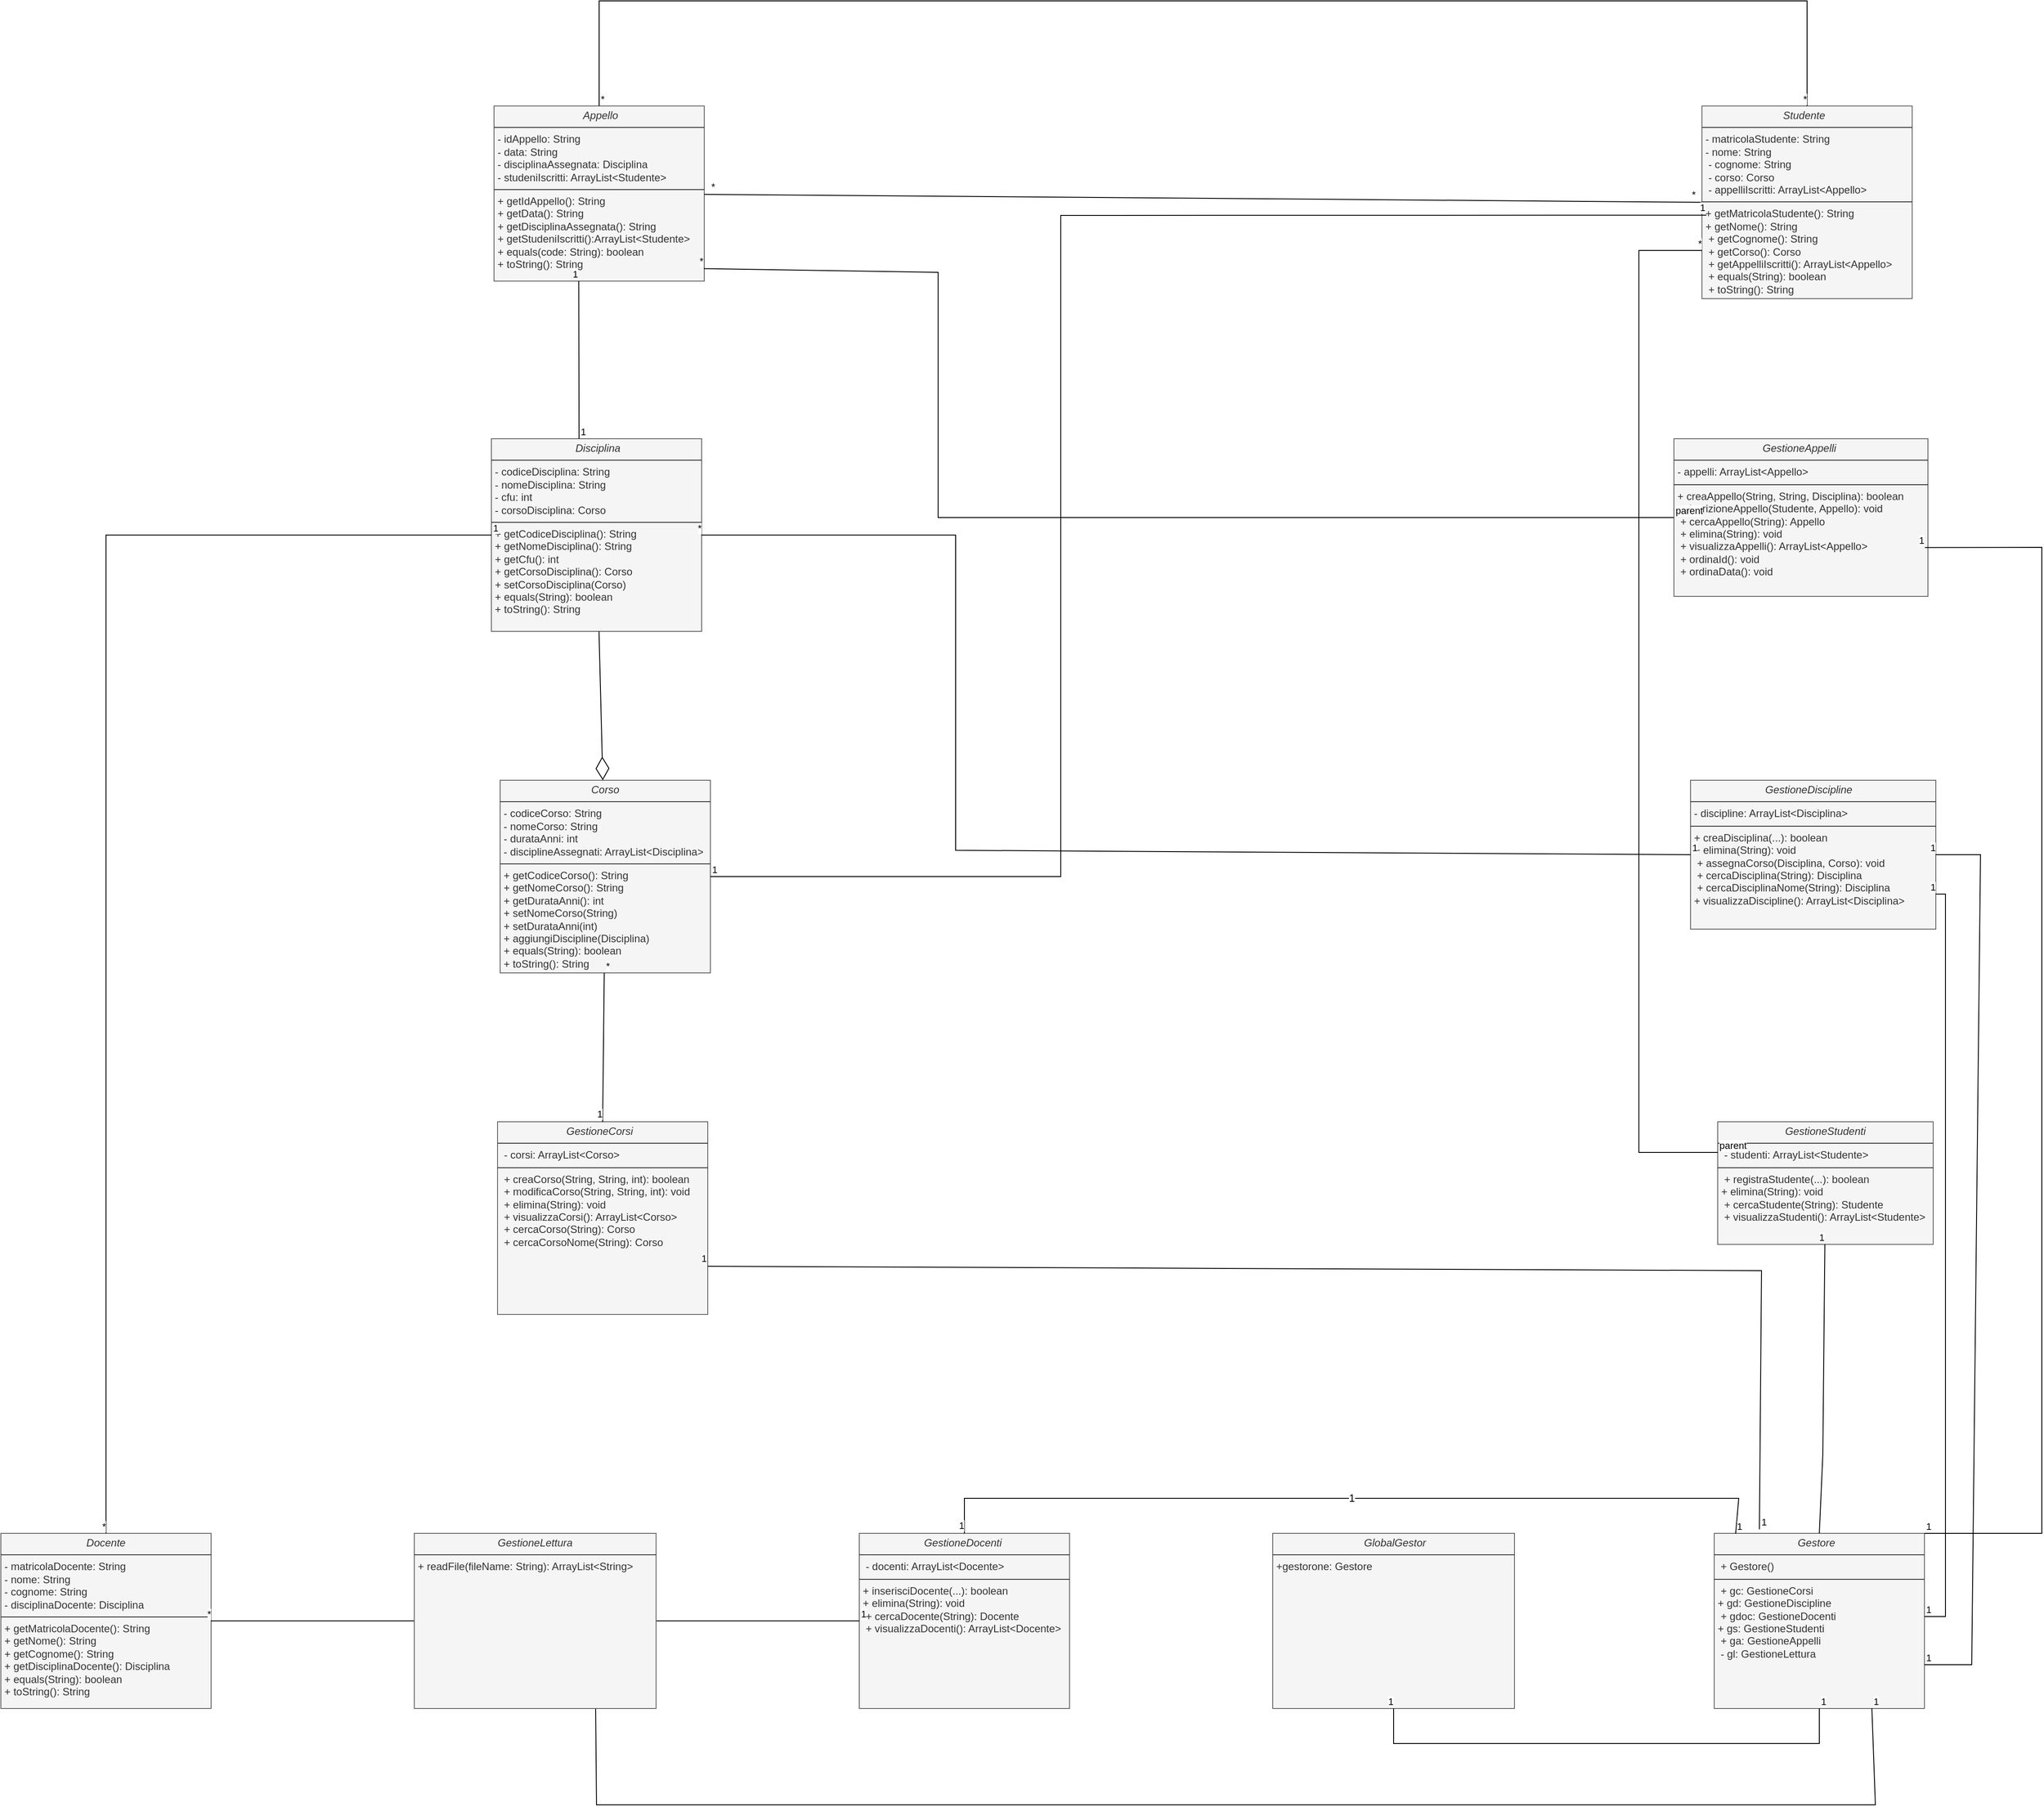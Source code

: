 <mxfile version="27.0.6">
  <diagram name="Pagina-1" id="hNrpmI5FZGsb8mZzmXqr">
    <mxGraphModel dx="2084" dy="1228" grid="1" gridSize="10" guides="1" tooltips="1" connect="1" arrows="1" fold="1" page="1" pageScale="1" pageWidth="2339" pageHeight="3300" background="none" math="0" shadow="0">
      <root>
        <mxCell id="0" />
        <mxCell id="1" parent="0" />
        <mxCell id="uAqttE5ETOKhs44yApdg-1" value="&lt;p style=&quot;margin:0px;margin-top:4px;text-align:center;&quot;&gt;&lt;i&gt;&amp;nbsp;Appello&lt;/i&gt;&lt;/p&gt;&lt;hr size=&quot;1&quot; style=&quot;border-style:solid;&quot;&gt;&lt;p style=&quot;margin:0px;margin-left:4px;&quot;&gt;&lt;span style=&quot;background-color: transparent; color: light-dark(rgb(51, 51, 51), rgb(193, 193, 193));&quot;&gt;- idAppello: String&lt;/span&gt;&lt;/p&gt;&lt;p style=&quot;margin: 0px 0px 0px 4px;&quot;&gt;- data: String&lt;/p&gt;&lt;p style=&quot;margin: 0px 0px 0px 4px;&quot;&gt;- disciplinaAssegnata: Disciplina&lt;/p&gt;&lt;p style=&quot;margin: 0px 0px 0px 4px;&quot;&gt;- studeniIscritti: ArrayList&amp;lt;Studente&amp;gt;&lt;/p&gt;&lt;hr size=&quot;1&quot; style=&quot;border-style:solid;&quot;&gt;&lt;p style=&quot;margin: 0px 0px 0px 4px;&quot;&gt;+ getIdAppello(): String&lt;/p&gt;&lt;p style=&quot;margin: 0px 0px 0px 4px;&quot;&gt;+ getData(): String&lt;/p&gt;&lt;p style=&quot;margin: 0px 0px 0px 4px;&quot;&gt;+ getDisciplinaAssegnata(): String&lt;/p&gt;&lt;p style=&quot;margin: 0px 0px 0px 4px;&quot;&gt;+ getStudeniIscritti():ArrayList&amp;lt;Studente&amp;gt;&lt;/p&gt;&lt;p style=&quot;margin: 0px 0px 0px 4px;&quot;&gt;+ equals(code: String): boolean&lt;/p&gt;&lt;p style=&quot;margin: 0px 0px 0px 4px;&quot;&gt;+ toString(): String&lt;/p&gt;" style="verticalAlign=top;align=left;overflow=fill;html=1;whiteSpace=wrap;fillColor=#f5f5f5;fontColor=#333333;strokeColor=#666666;" parent="1" vertex="1">
          <mxGeometry x="1063" y="590" width="240" height="200" as="geometry" />
        </mxCell>
        <mxCell id="uAqttE5ETOKhs44yApdg-2" value="&lt;p style=&quot;margin:0px;margin-top:4px;text-align:center;&quot;&gt;&lt;i&gt;&amp;nbsp;Disciplina&lt;/i&gt;&lt;/p&gt;&lt;hr size=&quot;1&quot; style=&quot;border-style:solid;&quot;&gt;&lt;p style=&quot;margin:0px;margin-left:4px;&quot;&gt;- codiceDisciplina: String&lt;/p&gt;&lt;p style=&quot;margin:0px;margin-left:4px;&quot;&gt;- nomeDisciplina: String&lt;/p&gt;&lt;p style=&quot;margin:0px;margin-left:4px;&quot;&gt;- cfu: int&lt;/p&gt;&lt;p style=&quot;margin:0px;margin-left:4px;&quot;&gt;- corsoDisciplina: Corso&lt;/p&gt;&lt;hr size=&quot;1&quot; style=&quot;border-style:solid;&quot;&gt;&lt;p style=&quot;margin: 0px 0px 0px 4px;&quot;&gt;+ getCodiceDisciplina(): String&lt;/p&gt;&lt;p style=&quot;margin: 0px 0px 0px 4px;&quot;&gt;+ getNomeDisciplina(): String&lt;/p&gt;&lt;p style=&quot;margin: 0px 0px 0px 4px;&quot;&gt;+ getCfu(): int&lt;/p&gt;&lt;p style=&quot;margin: 0px 0px 0px 4px;&quot;&gt;+ getCorsoDisciplina(): Corso&lt;/p&gt;&lt;p style=&quot;margin: 0px 0px 0px 4px;&quot;&gt;+ setCorsoDisciplina(Corso)&lt;/p&gt;&lt;p style=&quot;margin: 0px 0px 0px 4px;&quot;&gt;+ equals(String): boolean&lt;/p&gt;&lt;p style=&quot;margin: 0px 0px 0px 4px;&quot;&gt;+ toString(): String&lt;/p&gt;" style="verticalAlign=top;align=left;overflow=fill;html=1;whiteSpace=wrap;fillColor=#f5f5f5;fontColor=#333333;strokeColor=#666666;" parent="1" vertex="1">
          <mxGeometry x="1060" y="970" width="240" height="220" as="geometry" />
        </mxCell>
        <mxCell id="uAqttE5ETOKhs44yApdg-3" value="&lt;p style=&quot;margin:0px;margin-top:4px;text-align:center;&quot;&gt;&lt;i&gt;Corso&lt;/i&gt;&lt;/p&gt;&lt;hr size=&quot;1&quot; style=&quot;border-style:solid;&quot;&gt;&lt;p style=&quot;margin:0px;margin-left:4px;&quot;&gt;- codiceCorso: String&lt;/p&gt;&lt;p style=&quot;margin:0px;margin-left:4px;&quot;&gt;- nomeCorso: String&lt;/p&gt;&lt;p style=&quot;margin:0px;margin-left:4px;&quot;&gt;- durataAnni: int&lt;/p&gt;&lt;p style=&quot;margin:0px;margin-left:4px;&quot;&gt;- disciplineAssegnati: ArrayList&amp;lt;Disciplina&amp;gt;&lt;/p&gt;&lt;hr size=&quot;1&quot; style=&quot;border-style:solid;&quot;&gt;&lt;p style=&quot;margin: 0px 0px 0px 4px;&quot;&gt;+ getCodiceCorso(): String&lt;/p&gt;&lt;p style=&quot;margin: 0px 0px 0px 4px;&quot;&gt;+ getNomeCorso(): String&lt;/p&gt;&lt;p style=&quot;margin: 0px 0px 0px 4px;&quot;&gt;+ getDurataAnni(): int&lt;/p&gt;&lt;p style=&quot;margin: 0px 0px 0px 4px;&quot;&gt;+ setNomeCorso(String)&lt;/p&gt;&lt;p style=&quot;margin: 0px 0px 0px 4px;&quot;&gt;+ setDurataAnni(int)&lt;/p&gt;&lt;p style=&quot;margin: 0px 0px 0px 4px;&quot;&gt;+ aggiungiDiscipline(Disciplina)&lt;/p&gt;&lt;p style=&quot;margin: 0px 0px 0px 4px;&quot;&gt;+ equals(String): boolean&lt;/p&gt;&lt;p style=&quot;margin: 0px 0px 0px 4px;&quot;&gt;+ toString(): String&lt;/p&gt;" style="verticalAlign=top;align=left;overflow=fill;html=1;whiteSpace=wrap;fillColor=#f5f5f5;fontColor=#333333;strokeColor=#666666;" parent="1" vertex="1">
          <mxGeometry x="1070" y="1360" width="240" height="220" as="geometry" />
        </mxCell>
        <mxCell id="uAqttE5ETOKhs44yApdg-5" value="&lt;p style=&quot;margin:0px;margin-top:4px;text-align:center;&quot;&gt;&lt;i&gt;&amp;nbsp;&lt;/i&gt;&lt;span style=&quot;background-color: transparent; text-align: left;&quot;&gt;&lt;i&gt;Docente&amp;nbsp;&lt;/i&gt;&lt;/span&gt;&lt;/p&gt;&lt;hr size=&quot;1&quot; style=&quot;border-style:solid;&quot;&gt;&lt;p style=&quot;margin:0px;margin-left:4px;&quot;&gt;- matricolaDocente: String&lt;/p&gt;&lt;p style=&quot;margin:0px;margin-left:4px;&quot;&gt;- nome: String&lt;/p&gt;&lt;p style=&quot;margin:0px;margin-left:4px;&quot;&gt;- cognome: String&lt;/p&gt;&lt;p style=&quot;margin:0px;margin-left:4px;&quot;&gt;- disciplinaDocente: Disciplina&lt;/p&gt;&lt;hr size=&quot;1&quot; style=&quot;border-style:solid;&quot;&gt;&lt;p style=&quot;margin: 0px 0px 0px 4px;&quot;&gt;+ getMatricolaDocente(): String&lt;/p&gt;&lt;p style=&quot;margin: 0px 0px 0px 4px;&quot;&gt;+ getNome(): String&lt;/p&gt;&lt;p style=&quot;margin: 0px 0px 0px 4px;&quot;&gt;+ getCognome(): String&lt;/p&gt;&lt;p style=&quot;margin: 0px 0px 0px 4px;&quot;&gt;+ getDisciplinaDocente(): Disciplina&lt;/p&gt;&lt;p style=&quot;margin: 0px 0px 0px 4px;&quot;&gt;+ equals(String): boolean&lt;/p&gt;&lt;p style=&quot;margin: 0px 0px 0px 4px;&quot;&gt;+ toString(): String&lt;/p&gt;" style="verticalAlign=top;align=left;overflow=fill;html=1;whiteSpace=wrap;fillColor=#f5f5f5;fontColor=#333333;strokeColor=#666666;" parent="1" vertex="1">
          <mxGeometry x="500" y="2220" width="240" height="200" as="geometry" />
        </mxCell>
        <mxCell id="uAqttE5ETOKhs44yApdg-6" value="&lt;p style=&quot;margin:0px;margin-top:4px;text-align:center;&quot;&gt;&lt;i&gt;&amp;nbsp;Studente&amp;nbsp; &amp;nbsp;&lt;/i&gt;&lt;/p&gt;&lt;hr size=&quot;1&quot; style=&quot;border-style:solid;&quot;&gt;&lt;p style=&quot;margin:0px;margin-left:4px;&quot;&gt;- matricolaStudente: String&lt;/p&gt;&lt;p style=&quot;margin:0px;margin-left:4px;&quot;&gt;- nome: String&lt;/p&gt;&lt;p style=&quot;margin:0px;margin-left:4px;&quot;&gt;&amp;nbsp;- cognome: String&lt;/p&gt;&lt;p style=&quot;margin:0px;margin-left:4px;&quot;&gt;&amp;nbsp;- corso: Corso&lt;/p&gt;&lt;p style=&quot;margin:0px;margin-left:4px;&quot;&gt;&amp;nbsp;- appelliIscritti: ArrayList&amp;lt;Appello&amp;gt;&lt;/p&gt;&lt;hr size=&quot;1&quot; style=&quot;border-style:solid;&quot;&gt;&lt;p style=&quot;margin: 0px 0px 0px 4px;&quot;&gt;+ getMatricolaStudente(): String&lt;/p&gt;&lt;p style=&quot;margin: 0px 0px 0px 4px;&quot;&gt;+ getNome(): String&lt;/p&gt;&lt;p style=&quot;margin: 0px 0px 0px 4px;&quot;&gt;&amp;nbsp;+ getCognome(): String&lt;/p&gt;&lt;p style=&quot;margin: 0px 0px 0px 4px;&quot;&gt;&amp;nbsp;+ getCorso(): Corso&lt;/p&gt;&lt;p style=&quot;margin: 0px 0px 0px 4px;&quot;&gt;&amp;nbsp;+ getAppelliIscritti(): ArrayList&amp;lt;Appello&amp;gt;&lt;/p&gt;&lt;p style=&quot;margin: 0px 0px 0px 4px;&quot;&gt;&amp;nbsp;+ equals(String): boolean&lt;/p&gt;&lt;p style=&quot;margin: 0px 0px 0px 4px;&quot;&gt;&amp;nbsp;+ toString(): String&lt;/p&gt;" style="verticalAlign=top;align=left;overflow=fill;html=1;whiteSpace=wrap;fillColor=#f5f5f5;fontColor=#333333;strokeColor=#666666;" parent="1" vertex="1">
          <mxGeometry x="2442" y="590" width="240" height="220" as="geometry" />
        </mxCell>
        <mxCell id="uAqttE5ETOKhs44yApdg-7" value="&lt;p style=&quot;margin:0px;margin-top:4px;text-align:center;&quot;&gt;&lt;i&gt;GestioneAppelli&amp;nbsp;&lt;/i&gt;&lt;/p&gt;&lt;hr size=&quot;1&quot; style=&quot;border-style:solid;&quot;&gt;&lt;p style=&quot;margin:0px;margin-left:4px;&quot;&gt;- appelli: ArrayList&amp;lt;Appello&amp;gt;&lt;/p&gt;&lt;hr size=&quot;1&quot; style=&quot;border-style:solid;&quot;&gt;&lt;p style=&quot;margin: 0px 0px 0px 4px;&quot;&gt;+ creaAppello(String, String, Disciplina): boolean&lt;/p&gt;&lt;p style=&quot;margin: 0px 0px 0px 4px;&quot;&gt;&amp;nbsp;+ iscrizioneAppello(Studente, Appello): void&lt;/p&gt;&lt;p style=&quot;margin: 0px 0px 0px 4px;&quot;&gt;&amp;nbsp;+ cercaAppello(String): Appello&lt;/p&gt;&lt;p style=&quot;margin: 0px 0px 0px 4px;&quot;&gt;&amp;nbsp;+ elimina(String): void&lt;/p&gt;&lt;p style=&quot;margin: 0px 0px 0px 4px;&quot;&gt;&amp;nbsp;+ visualizzaAppelli(): ArrayList&amp;lt;Appello&amp;gt;&lt;/p&gt;&lt;p style=&quot;margin: 0px 0px 0px 4px;&quot;&gt;&amp;nbsp;+ ordinaId(): void&lt;/p&gt;&lt;p style=&quot;margin: 0px 0px 0px 4px;&quot;&gt;&amp;nbsp;+ ordinaData(): void&lt;/p&gt;" style="verticalAlign=top;align=left;overflow=fill;html=1;whiteSpace=wrap;fillColor=#f5f5f5;fontColor=#333333;strokeColor=#666666;" parent="1" vertex="1">
          <mxGeometry x="2410" y="970" width="290" height="180" as="geometry" />
        </mxCell>
        <mxCell id="uAqttE5ETOKhs44yApdg-8" value="&lt;p style=&quot;text-align: center; margin: 4px 0px 0px;&quot;&gt;&lt;span style=&quot;background-color: transparent; text-align: left;&quot;&gt;&lt;i&gt;GestioneCorsi&amp;nbsp;&lt;/i&gt;&lt;/span&gt;&lt;i&gt;&amp;nbsp;&lt;/i&gt;&lt;/p&gt;&lt;hr size=&quot;1&quot; style=&quot;border-style:solid;&quot;&gt;&lt;p style=&quot;margin:0px;margin-left:4px;&quot;&gt;&amp;nbsp;- corsi: ArrayList&amp;lt;Corso&amp;gt;&lt;/p&gt;&lt;hr size=&quot;1&quot; style=&quot;border-style:solid;&quot;&gt;&lt;p style=&quot;margin: 0px 0px 0px 4px;&quot;&gt;&amp;nbsp;+ creaCorso(String, String, int): boolean&lt;/p&gt;&lt;p style=&quot;margin: 0px 0px 0px 4px;&quot;&gt;&amp;nbsp;+ modificaCorso(String, String, int): void&lt;/p&gt;&lt;p style=&quot;margin: 0px 0px 0px 4px;&quot;&gt;&amp;nbsp;+ elimina(String): void&lt;/p&gt;&lt;p style=&quot;margin: 0px 0px 0px 4px;&quot;&gt;&amp;nbsp;+ visualizzaCorsi(): ArrayList&amp;lt;Corso&amp;gt;&lt;/p&gt;&lt;p style=&quot;margin: 0px 0px 0px 4px;&quot;&gt;&amp;nbsp;+ cercaCorso(String): Corso&lt;/p&gt;&lt;p style=&quot;margin: 0px 0px 0px 4px;&quot;&gt;&amp;nbsp;+ cercaCorsoNome(String): Corso&lt;/p&gt;" style="verticalAlign=top;align=left;overflow=fill;html=1;whiteSpace=wrap;fillColor=#f5f5f5;fontColor=#333333;strokeColor=#666666;" parent="1" vertex="1">
          <mxGeometry x="1067" y="1750" width="240" height="220" as="geometry" />
        </mxCell>
        <mxCell id="uAqttE5ETOKhs44yApdg-9" value="&lt;p style=&quot;margin:0px;margin-top:4px;text-align:center;&quot;&gt;&lt;i&gt;&amp;nbsp;&amp;nbsp;GestioneDiscipline&amp;nbsp; &amp;nbsp;&amp;nbsp;&amp;nbsp;&lt;/i&gt;&lt;/p&gt;&lt;hr size=&quot;1&quot; style=&quot;border-style:solid;&quot;&gt;&lt;p style=&quot;margin:0px;margin-left:4px;&quot;&gt;- discipline: ArrayList&amp;lt;Disciplina&amp;gt;&lt;/p&gt;&lt;hr size=&quot;1&quot; style=&quot;border-style:solid;&quot;&gt;&lt;p style=&quot;margin: 0px 0px 0px 4px;&quot;&gt;+ creaDisciplina(...): boolean&lt;/p&gt;&lt;p style=&quot;margin: 0px 0px 0px 4px;&quot;&gt;+ elimina(String): void&lt;/p&gt;&lt;p style=&quot;margin: 0px 0px 0px 4px;&quot;&gt;&amp;nbsp;+ assegnaCorso(Disciplina, Corso): void&lt;/p&gt;&lt;p style=&quot;margin: 0px 0px 0px 4px;&quot;&gt;&amp;nbsp;+ cercaDisciplina(String): Disciplina&lt;/p&gt;&lt;p style=&quot;margin: 0px 0px 0px 4px;&quot;&gt;&amp;nbsp;+ cercaDisciplinaNome(String): Disciplina&lt;/p&gt;&lt;p style=&quot;margin: 0px 0px 0px 4px;&quot;&gt;+ visualizzaDiscipline(): ArrayList&amp;lt;Disciplina&amp;gt;&lt;/p&gt;" style="verticalAlign=top;align=left;overflow=fill;html=1;whiteSpace=wrap;fillColor=#f5f5f5;fontColor=#333333;strokeColor=#666666;" parent="1" vertex="1">
          <mxGeometry x="2429" y="1360" width="280" height="170" as="geometry" />
        </mxCell>
        <mxCell id="uAqttE5ETOKhs44yApdg-10" value="&lt;p style=&quot;text-align: center; margin: 4px 0px 0px;&quot;&gt;&lt;i&gt;GestioneDocenti&amp;nbsp;&lt;/i&gt;&lt;/p&gt;&lt;hr size=&quot;1&quot; style=&quot;border-style:solid;&quot;&gt;&lt;p style=&quot;margin:0px;margin-left:4px;&quot;&gt;&amp;nbsp;- docenti: ArrayList&amp;lt;Docente&amp;gt;&lt;/p&gt;&lt;hr size=&quot;1&quot; style=&quot;border-style:solid;&quot;&gt;&lt;p style=&quot;margin: 0px 0px 0px 4px;&quot;&gt;+ inserisciDocente(...): boolean&lt;/p&gt;&lt;p style=&quot;margin: 0px 0px 0px 4px;&quot;&gt;+ elimina(String): void&lt;/p&gt;&lt;p style=&quot;margin: 0px 0px 0px 4px;&quot;&gt;&amp;nbsp;+ cercaDocente(String): Docente&lt;/p&gt;&lt;p style=&quot;margin: 0px 0px 0px 4px;&quot;&gt;&amp;nbsp;+ visualizzaDocenti(): ArrayList&amp;lt;Docente&amp;gt;&lt;/p&gt;" style="verticalAlign=top;align=left;overflow=fill;html=1;whiteSpace=wrap;fillColor=#f5f5f5;fontColor=#333333;strokeColor=#666666;" parent="1" vertex="1">
          <mxGeometry x="1480" y="2220" width="240" height="200" as="geometry" />
        </mxCell>
        <mxCell id="uAqttE5ETOKhs44yApdg-11" value="&lt;p style=&quot;text-align: center; margin: 4px 0px 0px;&quot;&gt;&lt;i&gt;GestioneStudenti&lt;/i&gt;&lt;/p&gt;&lt;hr size=&quot;1&quot; style=&quot;border-style:solid;&quot;&gt;&lt;p style=&quot;margin:0px;margin-left:4px;&quot;&gt;&amp;nbsp;- studenti: ArrayList&amp;lt;Studente&amp;gt;&lt;/p&gt;&lt;hr size=&quot;1&quot; style=&quot;border-style:solid;&quot;&gt;&lt;p style=&quot;margin: 0px 0px 0px 4px;&quot;&gt;&amp;nbsp;+ registraStudente(...): boolean&lt;/p&gt;&lt;p style=&quot;margin: 0px 0px 0px 4px;&quot;&gt;+ elimina(String): void&lt;/p&gt;&lt;p style=&quot;margin: 0px 0px 0px 4px;&quot;&gt;&amp;nbsp;+ cercaStudente(String): Studente&lt;/p&gt;&lt;p style=&quot;margin: 0px 0px 0px 4px;&quot;&gt;&amp;nbsp;+ visualizzaStudenti(): ArrayList&amp;lt;Studente&amp;gt;&lt;/p&gt;" style="verticalAlign=top;align=left;overflow=fill;html=1;whiteSpace=wrap;fillColor=#f5f5f5;fontColor=#333333;strokeColor=#666666;" parent="1" vertex="1">
          <mxGeometry x="2460" y="1750" width="246" height="140" as="geometry" />
        </mxCell>
        <mxCell id="uAqttE5ETOKhs44yApdg-13" value="&lt;p style=&quot;text-align: center; margin: 4px 0px 0px;&quot;&gt;&lt;i&gt;Gestore&amp;nbsp;&amp;nbsp;&lt;/i&gt;&lt;/p&gt;&lt;hr size=&quot;1&quot; style=&quot;border-style:solid;&quot;&gt;&lt;p style=&quot;margin:0px;margin-left:4px;&quot;&gt;&amp;nbsp;+ Gestore()&lt;/p&gt;&lt;hr size=&quot;1&quot; style=&quot;border-style:solid;&quot;&gt;&lt;p style=&quot;margin: 0px 0px 0px 4px;&quot;&gt;&amp;nbsp;+ gc: GestioneCorsi&lt;/p&gt;&lt;p style=&quot;margin: 0px 0px 0px 4px;&quot;&gt;+ gd: GestioneDiscipline&lt;/p&gt;&lt;p style=&quot;margin: 0px 0px 0px 4px;&quot;&gt;&amp;nbsp;+ gdoc: GestioneDocenti&lt;/p&gt;&lt;p style=&quot;margin: 0px 0px 0px 4px;&quot;&gt;+ gs: GestioneStudenti&lt;/p&gt;&lt;p style=&quot;margin: 0px 0px 0px 4px;&quot;&gt;&amp;nbsp;+ ga: GestioneAppelli&lt;/p&gt;&lt;p style=&quot;margin: 0px 0px 0px 4px;&quot;&gt;&amp;nbsp;- gl: GestioneLettura&lt;/p&gt;" style="verticalAlign=top;align=left;overflow=fill;html=1;whiteSpace=wrap;fillColor=#f5f5f5;fontColor=#333333;strokeColor=#666666;" parent="1" vertex="1">
          <mxGeometry x="2456" y="2220" width="240" height="200" as="geometry" />
        </mxCell>
        <mxCell id="uAqttE5ETOKhs44yApdg-14" value="&lt;p style=&quot;text-align: center; margin: 4px 0px 0px;&quot;&gt;&lt;i&gt;&amp;nbsp;GlobalGestor&lt;/i&gt;&lt;/p&gt;&lt;hr size=&quot;1&quot; style=&quot;border-style:solid;&quot;&gt;&lt;p style=&quot;margin:0px;margin-left:4px;&quot;&gt;&lt;/p&gt;&lt;p style=&quot;margin: 0px 0px 0px 4px;&quot;&gt;+gestorone: Gestore&amp;nbsp;&lt;/p&gt;" style="verticalAlign=top;align=left;overflow=fill;html=1;whiteSpace=wrap;fillColor=#f5f5f5;fontColor=#333333;strokeColor=#666666;" parent="1" vertex="1">
          <mxGeometry x="1952" y="2220" width="276" height="200" as="geometry" />
        </mxCell>
        <mxCell id="ZTEKsPd4y_uBYaJMBjgI-1" value="" style="endArrow=diamondThin;endFill=0;endSize=24;html=1;rounded=0;fontSize=12;curved=1;" edge="1" parent="1" source="uAqttE5ETOKhs44yApdg-2" target="uAqttE5ETOKhs44yApdg-3">
          <mxGeometry width="160" relative="1" as="geometry">
            <mxPoint x="-120" y="940" as="sourcePoint" />
            <mxPoint x="40" y="940" as="targetPoint" />
          </mxGeometry>
        </mxCell>
        <mxCell id="ZTEKsPd4y_uBYaJMBjgI-5" value="" style="endArrow=none;html=1;rounded=0;fontSize=12;startSize=8;endSize=8;entryX=0;entryY=0.5;entryDx=0;entryDy=0;" edge="1" parent="1" source="uAqttE5ETOKhs44yApdg-1" target="uAqttE5ETOKhs44yApdg-6">
          <mxGeometry relative="1" as="geometry">
            <mxPoint x="210" y="360" as="sourcePoint" />
            <mxPoint x="370" y="360" as="targetPoint" />
          </mxGeometry>
        </mxCell>
        <mxCell id="ZTEKsPd4y_uBYaJMBjgI-6" value="&amp;nbsp; *" style="edgeLabel;resizable=0;html=1;align=left;verticalAlign=bottom;" connectable="0" vertex="1" parent="ZTEKsPd4y_uBYaJMBjgI-5">
          <mxGeometry x="-1" relative="1" as="geometry" />
        </mxCell>
        <mxCell id="ZTEKsPd4y_uBYaJMBjgI-7" value="*&amp;nbsp;&amp;nbsp;" style="edgeLabel;resizable=0;html=1;align=right;verticalAlign=bottom;imageWidth=48;imageHeight=48;" connectable="0" vertex="1" parent="ZTEKsPd4y_uBYaJMBjgI-5">
          <mxGeometry x="1" relative="1" as="geometry" />
        </mxCell>
        <mxCell id="ZTEKsPd4y_uBYaJMBjgI-8" value="" style="endArrow=none;html=1;rounded=0;fontSize=12;startSize=8;endSize=8;entryX=0.5;entryY=0;entryDx=0;entryDy=0;exitX=0;exitY=0.5;exitDx=0;exitDy=0;" edge="1" parent="1" source="uAqttE5ETOKhs44yApdg-2" target="uAqttE5ETOKhs44yApdg-5">
          <mxGeometry relative="1" as="geometry">
            <mxPoint x="200" y="500" as="sourcePoint" />
            <mxPoint x="360" y="500" as="targetPoint" />
            <Array as="points">
              <mxPoint x="620" y="1080" />
              <mxPoint x="620" y="2090" />
            </Array>
          </mxGeometry>
        </mxCell>
        <mxCell id="ZTEKsPd4y_uBYaJMBjgI-9" value="1" style="edgeLabel;resizable=0;html=1;align=left;verticalAlign=bottom;" connectable="0" vertex="1" parent="ZTEKsPd4y_uBYaJMBjgI-8">
          <mxGeometry x="-1" relative="1" as="geometry" />
        </mxCell>
        <mxCell id="ZTEKsPd4y_uBYaJMBjgI-10" value="*" style="edgeLabel;resizable=0;html=1;align=right;verticalAlign=bottom;" connectable="0" vertex="1" parent="ZTEKsPd4y_uBYaJMBjgI-8">
          <mxGeometry x="1" relative="1" as="geometry" />
        </mxCell>
        <mxCell id="ZTEKsPd4y_uBYaJMBjgI-11" value="" style="endArrow=none;html=1;rounded=0;fontSize=12;startSize=8;endSize=8;entryX=0.021;entryY=0.567;entryDx=0;entryDy=0;entryPerimeter=0;exitX=1;exitY=0.5;exitDx=0;exitDy=0;" edge="1" parent="1" source="uAqttE5ETOKhs44yApdg-3" target="uAqttE5ETOKhs44yApdg-6">
          <mxGeometry relative="1" as="geometry">
            <mxPoint x="270" y="740" as="sourcePoint" />
            <mxPoint x="430" y="740" as="targetPoint" />
            <Array as="points">
              <mxPoint x="1710" y="1470" />
              <mxPoint x="1710" y="715" />
            </Array>
          </mxGeometry>
        </mxCell>
        <mxCell id="ZTEKsPd4y_uBYaJMBjgI-12" value="1" style="edgeLabel;resizable=0;html=1;align=left;verticalAlign=bottom;" connectable="0" vertex="1" parent="ZTEKsPd4y_uBYaJMBjgI-11">
          <mxGeometry x="-1" relative="1" as="geometry" />
        </mxCell>
        <mxCell id="ZTEKsPd4y_uBYaJMBjgI-13" value="1" style="edgeLabel;resizable=0;html=1;align=right;verticalAlign=bottom;imageWidth=48;imageHeight=48;" connectable="0" vertex="1" parent="ZTEKsPd4y_uBYaJMBjgI-11">
          <mxGeometry x="1" relative="1" as="geometry" />
        </mxCell>
        <mxCell id="ZTEKsPd4y_uBYaJMBjgI-15" value="" style="endArrow=none;html=1;rounded=0;fontSize=12;startSize=8;endSize=8;entryX=0.5;entryY=0;entryDx=0;entryDy=0;exitX=0.5;exitY=0;exitDx=0;exitDy=0;" edge="1" parent="1" source="uAqttE5ETOKhs44yApdg-1" target="uAqttE5ETOKhs44yApdg-6">
          <mxGeometry relative="1" as="geometry">
            <mxPoint x="270" y="740" as="sourcePoint" />
            <mxPoint x="430" y="740" as="targetPoint" />
            <Array as="points">
              <mxPoint x="1183" y="470" />
              <mxPoint x="2562" y="470" />
            </Array>
          </mxGeometry>
        </mxCell>
        <mxCell id="ZTEKsPd4y_uBYaJMBjgI-16" value="*" style="edgeLabel;resizable=0;html=1;align=left;verticalAlign=bottom;" connectable="0" vertex="1" parent="ZTEKsPd4y_uBYaJMBjgI-15">
          <mxGeometry x="-1" relative="1" as="geometry" />
        </mxCell>
        <mxCell id="ZTEKsPd4y_uBYaJMBjgI-17" value="*" style="edgeLabel;resizable=0;html=1;align=right;verticalAlign=bottom;imageWidth=48;imageHeight=48;" connectable="0" vertex="1" parent="ZTEKsPd4y_uBYaJMBjgI-15">
          <mxGeometry x="1" relative="1" as="geometry" />
        </mxCell>
        <mxCell id="ZTEKsPd4y_uBYaJMBjgI-18" value="" style="endArrow=none;html=1;rounded=0;fontSize=12;startSize=8;endSize=8;exitX=0.417;exitY=0;exitDx=0;exitDy=0;entryX=0.403;entryY=1;entryDx=0;entryDy=0;entryPerimeter=0;exitPerimeter=0;" edge="1" parent="1" source="uAqttE5ETOKhs44yApdg-2" target="uAqttE5ETOKhs44yApdg-1">
          <mxGeometry relative="1" as="geometry">
            <mxPoint x="100" y="480" as="sourcePoint" />
            <mxPoint x="430" y="740" as="targetPoint" />
          </mxGeometry>
        </mxCell>
        <mxCell id="ZTEKsPd4y_uBYaJMBjgI-19" value="1" style="edgeLabel;resizable=0;html=1;align=left;verticalAlign=bottom;" connectable="0" vertex="1" parent="ZTEKsPd4y_uBYaJMBjgI-18">
          <mxGeometry x="-1" relative="1" as="geometry" />
        </mxCell>
        <mxCell id="ZTEKsPd4y_uBYaJMBjgI-20" value="1" style="edgeLabel;resizable=0;html=1;align=right;verticalAlign=bottom;" connectable="0" vertex="1" parent="ZTEKsPd4y_uBYaJMBjgI-18">
          <mxGeometry x="1" relative="1" as="geometry" />
        </mxCell>
        <mxCell id="ZTEKsPd4y_uBYaJMBjgI-21" value="" style="endArrow=none;html=1;rounded=0;fontSize=12;startSize=8;endSize=8;entryX=0.5;entryY=0;entryDx=0;entryDy=0;" edge="1" parent="1" source="uAqttE5ETOKhs44yApdg-3" target="uAqttE5ETOKhs44yApdg-8">
          <mxGeometry relative="1" as="geometry">
            <mxPoint x="170" y="620" as="sourcePoint" />
            <mxPoint x="330" y="620" as="targetPoint" />
          </mxGeometry>
        </mxCell>
        <mxCell id="ZTEKsPd4y_uBYaJMBjgI-22" value="*" style="edgeLabel;resizable=0;html=1;align=left;verticalAlign=bottom;" connectable="0" vertex="1" parent="ZTEKsPd4y_uBYaJMBjgI-21">
          <mxGeometry x="-1" relative="1" as="geometry" />
        </mxCell>
        <mxCell id="ZTEKsPd4y_uBYaJMBjgI-23" value="1" style="edgeLabel;resizable=0;html=1;align=right;verticalAlign=bottom;" connectable="0" vertex="1" parent="ZTEKsPd4y_uBYaJMBjgI-21">
          <mxGeometry x="1" relative="1" as="geometry" />
        </mxCell>
        <mxCell id="ZTEKsPd4y_uBYaJMBjgI-26" value="" style="endArrow=none;html=1;rounded=0;fontSize=12;startSize=8;endSize=8;entryX=1;entryY=0.5;entryDx=0;entryDy=0;exitX=0;exitY=0.5;exitDx=0;exitDy=0;" edge="1" parent="1" source="uAqttE5ETOKhs44yApdg-9" target="uAqttE5ETOKhs44yApdg-2">
          <mxGeometry relative="1" as="geometry">
            <mxPoint x="310" y="1060" as="sourcePoint" />
            <mxPoint x="270" y="930" as="targetPoint" />
            <Array as="points">
              <mxPoint x="1590" y="1440" />
              <mxPoint x="1590" y="1080" />
            </Array>
          </mxGeometry>
        </mxCell>
        <mxCell id="ZTEKsPd4y_uBYaJMBjgI-27" value="1" style="edgeLabel;resizable=0;html=1;align=left;verticalAlign=bottom;" connectable="0" vertex="1" parent="ZTEKsPd4y_uBYaJMBjgI-26">
          <mxGeometry x="-1" relative="1" as="geometry" />
        </mxCell>
        <mxCell id="ZTEKsPd4y_uBYaJMBjgI-28" value="*" style="edgeLabel;resizable=0;html=1;align=right;verticalAlign=bottom;" connectable="0" vertex="1" parent="ZTEKsPd4y_uBYaJMBjgI-26">
          <mxGeometry x="1" relative="1" as="geometry" />
        </mxCell>
        <mxCell id="ZTEKsPd4y_uBYaJMBjgI-29" style="edgeStyle=none;curved=1;rounded=0;orthogonalLoop=1;jettySize=auto;html=1;entryX=-0.003;entryY=0.576;entryDx=0;entryDy=0;entryPerimeter=0;fontSize=12;startSize=8;endSize=8;" edge="1" parent="1" source="uAqttE5ETOKhs44yApdg-9" target="uAqttE5ETOKhs44yApdg-9">
          <mxGeometry relative="1" as="geometry" />
        </mxCell>
        <mxCell id="ZTEKsPd4y_uBYaJMBjgI-32" value="" style="endArrow=none;html=1;rounded=0;fontSize=12;startSize=8;endSize=8;exitX=0;exitY=0.5;exitDx=0;exitDy=0;entryX=1;entryY=0.5;entryDx=0;entryDy=0;" edge="1" parent="1" source="uAqttE5ETOKhs44yApdg-12" target="uAqttE5ETOKhs44yApdg-5">
          <mxGeometry relative="1" as="geometry">
            <mxPoint x="210" y="1220" as="sourcePoint" />
            <mxPoint x="370" y="1220" as="targetPoint" />
          </mxGeometry>
        </mxCell>
        <mxCell id="ZTEKsPd4y_uBYaJMBjgI-34" value="*" style="edgeLabel;resizable=0;html=1;align=right;verticalAlign=bottom;" connectable="0" vertex="1" parent="ZTEKsPd4y_uBYaJMBjgI-32">
          <mxGeometry x="1" relative="1" as="geometry" />
        </mxCell>
        <mxCell id="ZTEKsPd4y_uBYaJMBjgI-35" value="" style="endArrow=none;html=1;rounded=0;fontSize=12;startSize=8;endSize=8;exitX=0;exitY=0.25;exitDx=0;exitDy=0;entryX=0;entryY=0.75;entryDx=0;entryDy=0;" edge="1" parent="1" source="uAqttE5ETOKhs44yApdg-11" target="uAqttE5ETOKhs44yApdg-6">
          <mxGeometry relative="1" as="geometry">
            <mxPoint x="250" y="1380" as="sourcePoint" />
            <mxPoint x="410" y="1380" as="targetPoint" />
            <Array as="points">
              <mxPoint x="2370" y="1785" />
              <mxPoint x="2370" y="755" />
            </Array>
          </mxGeometry>
        </mxCell>
        <mxCell id="ZTEKsPd4y_uBYaJMBjgI-36" value="parent" style="edgeLabel;resizable=0;html=1;align=left;verticalAlign=bottom;" connectable="0" vertex="1" parent="ZTEKsPd4y_uBYaJMBjgI-35">
          <mxGeometry x="-1" relative="1" as="geometry" />
        </mxCell>
        <mxCell id="ZTEKsPd4y_uBYaJMBjgI-37" value="*" style="edgeLabel;resizable=0;html=1;align=right;verticalAlign=bottom;imageWidth=48;imageHeight=48;" connectable="0" vertex="1" parent="ZTEKsPd4y_uBYaJMBjgI-35">
          <mxGeometry x="1" relative="1" as="geometry" />
        </mxCell>
        <mxCell id="ZTEKsPd4y_uBYaJMBjgI-38" value="" style="endArrow=none;html=1;rounded=0;fontSize=12;startSize=8;endSize=8;exitX=0;exitY=0.5;exitDx=0;exitDy=0;entryX=0.998;entryY=0.929;entryDx=0;entryDy=0;entryPerimeter=0;" edge="1" parent="1" source="uAqttE5ETOKhs44yApdg-7" target="uAqttE5ETOKhs44yApdg-1">
          <mxGeometry relative="1" as="geometry">
            <mxPoint x="250" y="980" as="sourcePoint" />
            <mxPoint x="410" y="980" as="targetPoint" />
            <Array as="points">
              <mxPoint x="1570" y="1060" />
              <mxPoint x="1570" y="780" />
            </Array>
          </mxGeometry>
        </mxCell>
        <mxCell id="ZTEKsPd4y_uBYaJMBjgI-39" value="parent" style="edgeLabel;resizable=0;html=1;align=left;verticalAlign=bottom;" connectable="0" vertex="1" parent="ZTEKsPd4y_uBYaJMBjgI-38">
          <mxGeometry x="-1" relative="1" as="geometry" />
        </mxCell>
        <mxCell id="ZTEKsPd4y_uBYaJMBjgI-40" value="*" style="edgeLabel;resizable=0;html=1;align=right;verticalAlign=bottom;" connectable="0" vertex="1" parent="ZTEKsPd4y_uBYaJMBjgI-38">
          <mxGeometry x="1" relative="1" as="geometry" />
        </mxCell>
        <mxCell id="ZTEKsPd4y_uBYaJMBjgI-41" value="" style="endArrow=none;html=1;rounded=0;fontSize=12;startSize=8;endSize=8;exitX=0.75;exitY=1;exitDx=0;exitDy=0;entryX=0.75;entryY=1;entryDx=0;entryDy=0;" edge="1" parent="1" source="uAqttE5ETOKhs44yApdg-13" target="uAqttE5ETOKhs44yApdg-12">
          <mxGeometry relative="1" as="geometry">
            <mxPoint x="220" y="1550" as="sourcePoint" />
            <mxPoint x="380" y="1550" as="targetPoint" />
            <Array as="points">
              <mxPoint x="2640" y="2530" />
              <mxPoint x="1180" y="2530" />
            </Array>
          </mxGeometry>
        </mxCell>
        <mxCell id="ZTEKsPd4y_uBYaJMBjgI-42" value="1" style="edgeLabel;resizable=0;html=1;align=left;verticalAlign=bottom;" connectable="0" vertex="1" parent="ZTEKsPd4y_uBYaJMBjgI-41">
          <mxGeometry x="-1" relative="1" as="geometry" />
        </mxCell>
        <mxCell id="ZTEKsPd4y_uBYaJMBjgI-43" value="1" style="edgeLabel;resizable=0;html=1;align=right;verticalAlign=bottom;" connectable="0" vertex="1" parent="ZTEKsPd4y_uBYaJMBjgI-41">
          <mxGeometry x="1" relative="1" as="geometry" />
        </mxCell>
        <mxCell id="ZTEKsPd4y_uBYaJMBjgI-48" value="" style="endArrow=none;html=1;rounded=0;fontSize=12;startSize=8;endSize=8;exitX=0.5;exitY=0;exitDx=0;exitDy=0;" edge="1" parent="1" source="uAqttE5ETOKhs44yApdg-13" target="uAqttE5ETOKhs44yApdg-11">
          <mxGeometry relative="1" as="geometry">
            <mxPoint x="290" y="1430" as="sourcePoint" />
            <mxPoint x="290" y="1340" as="targetPoint" />
            <Array as="points">
              <mxPoint x="2580" y="2130" />
            </Array>
          </mxGeometry>
        </mxCell>
        <mxCell id="ZTEKsPd4y_uBYaJMBjgI-50" value="1" style="edgeLabel;resizable=0;html=1;align=right;verticalAlign=bottom;" connectable="0" vertex="1" parent="ZTEKsPd4y_uBYaJMBjgI-48">
          <mxGeometry x="1" relative="1" as="geometry" />
        </mxCell>
        <mxCell id="ZTEKsPd4y_uBYaJMBjgI-51" value="1" style="endArrow=none;html=1;rounded=0;fontSize=12;startSize=8;endSize=8;exitX=0.102;exitY=0.002;exitDx=0;exitDy=0;exitPerimeter=0;entryX=0.5;entryY=0;entryDx=0;entryDy=0;" edge="1" parent="1" source="uAqttE5ETOKhs44yApdg-13" target="uAqttE5ETOKhs44yApdg-10">
          <mxGeometry relative="1" as="geometry">
            <mxPoint x="250" y="1400" as="sourcePoint" />
            <mxPoint x="410" y="1400" as="targetPoint" />
            <Array as="points">
              <mxPoint x="2484" y="2180" />
              <mxPoint x="1600" y="2180" />
            </Array>
          </mxGeometry>
        </mxCell>
        <mxCell id="ZTEKsPd4y_uBYaJMBjgI-52" value="1" style="edgeLabel;resizable=0;html=1;align=left;verticalAlign=bottom;" connectable="0" vertex="1" parent="ZTEKsPd4y_uBYaJMBjgI-51">
          <mxGeometry x="-1" relative="1" as="geometry" />
        </mxCell>
        <mxCell id="ZTEKsPd4y_uBYaJMBjgI-53" value="1" style="edgeLabel;resizable=0;html=1;align=right;verticalAlign=bottom;" connectable="0" vertex="1" parent="ZTEKsPd4y_uBYaJMBjgI-51">
          <mxGeometry x="1" relative="1" as="geometry" />
        </mxCell>
        <mxCell id="ZTEKsPd4y_uBYaJMBjgI-54" value="" style="endArrow=none;html=1;rounded=0;fontSize=12;startSize=8;endSize=8;exitX=0.215;exitY=-0.023;exitDx=0;exitDy=0;exitPerimeter=0;entryX=1;entryY=0.75;entryDx=0;entryDy=0;" edge="1" parent="1" source="uAqttE5ETOKhs44yApdg-13" target="uAqttE5ETOKhs44yApdg-8">
          <mxGeometry relative="1" as="geometry">
            <mxPoint x="290" y="1320" as="sourcePoint" />
            <mxPoint x="450" y="1320" as="targetPoint" />
            <Array as="points">
              <mxPoint x="2510" y="1920" />
            </Array>
          </mxGeometry>
        </mxCell>
        <mxCell id="ZTEKsPd4y_uBYaJMBjgI-55" value="1" style="edgeLabel;resizable=0;html=1;align=left;verticalAlign=bottom;" connectable="0" vertex="1" parent="ZTEKsPd4y_uBYaJMBjgI-54">
          <mxGeometry x="-1" relative="1" as="geometry" />
        </mxCell>
        <mxCell id="ZTEKsPd4y_uBYaJMBjgI-56" value="1" style="edgeLabel;resizable=0;html=1;align=right;verticalAlign=bottom;" connectable="0" vertex="1" parent="ZTEKsPd4y_uBYaJMBjgI-54">
          <mxGeometry x="1" relative="1" as="geometry" />
        </mxCell>
        <mxCell id="ZTEKsPd4y_uBYaJMBjgI-57" value="" style="endArrow=none;html=1;rounded=0;fontSize=12;startSize=8;endSize=8;exitX=1;exitY=0.75;exitDx=0;exitDy=0;entryX=1;entryY=0.5;entryDx=0;entryDy=0;" edge="1" parent="1" source="uAqttE5ETOKhs44yApdg-13" target="uAqttE5ETOKhs44yApdg-9">
          <mxGeometry relative="1" as="geometry">
            <mxPoint x="2700" y="2370" as="sourcePoint" />
            <mxPoint x="450" y="1320" as="targetPoint" />
            <Array as="points">
              <mxPoint x="2750" y="2370" />
              <mxPoint x="2760" y="1445" />
            </Array>
          </mxGeometry>
        </mxCell>
        <mxCell id="ZTEKsPd4y_uBYaJMBjgI-58" value="1" style="edgeLabel;resizable=0;html=1;align=left;verticalAlign=bottom;" connectable="0" vertex="1" parent="ZTEKsPd4y_uBYaJMBjgI-57">
          <mxGeometry x="-1" relative="1" as="geometry" />
        </mxCell>
        <mxCell id="ZTEKsPd4y_uBYaJMBjgI-59" value="1" style="edgeLabel;resizable=0;html=1;align=right;verticalAlign=bottom;" connectable="0" vertex="1" parent="ZTEKsPd4y_uBYaJMBjgI-57">
          <mxGeometry x="1" relative="1" as="geometry" />
        </mxCell>
        <mxCell id="ZTEKsPd4y_uBYaJMBjgI-60" value="" style="endArrow=none;html=1;rounded=0;fontSize=12;startSize=8;endSize=8;entryX=0.988;entryY=0.69;entryDx=0;entryDy=0;entryPerimeter=0;exitX=1;exitY=0;exitDx=0;exitDy=0;" edge="1" parent="1" source="uAqttE5ETOKhs44yApdg-13" target="uAqttE5ETOKhs44yApdg-7">
          <mxGeometry relative="1" as="geometry">
            <mxPoint x="430" y="1400" as="sourcePoint" />
            <mxPoint x="590" y="1400" as="targetPoint" />
            <Array as="points">
              <mxPoint x="2830" y="2220" />
              <mxPoint x="2830" y="1094" />
            </Array>
          </mxGeometry>
        </mxCell>
        <mxCell id="ZTEKsPd4y_uBYaJMBjgI-61" value="1" style="edgeLabel;resizable=0;html=1;align=left;verticalAlign=bottom;" connectable="0" vertex="1" parent="ZTEKsPd4y_uBYaJMBjgI-60">
          <mxGeometry x="-1" relative="1" as="geometry" />
        </mxCell>
        <mxCell id="ZTEKsPd4y_uBYaJMBjgI-62" value="1" style="edgeLabel;resizable=0;html=1;align=right;verticalAlign=bottom;" connectable="0" vertex="1" parent="ZTEKsPd4y_uBYaJMBjgI-60">
          <mxGeometry x="1" relative="1" as="geometry" />
        </mxCell>
        <mxCell id="ZTEKsPd4y_uBYaJMBjgI-63" value="" style="endArrow=none;html=1;rounded=0;fontSize=12;startSize=8;endSize=8;exitX=0.5;exitY=1;exitDx=0;exitDy=0;entryX=0.5;entryY=1;entryDx=0;entryDy=0;" edge="1" parent="1" source="uAqttE5ETOKhs44yApdg-13" target="uAqttE5ETOKhs44yApdg-14">
          <mxGeometry relative="1" as="geometry">
            <mxPoint x="1310" y="1870" as="sourcePoint" />
            <mxPoint x="1400" y="2090" as="targetPoint" />
            <Array as="points">
              <mxPoint x="2576" y="2460" />
              <mxPoint x="2090" y="2460" />
            </Array>
          </mxGeometry>
        </mxCell>
        <mxCell id="ZTEKsPd4y_uBYaJMBjgI-64" value="1" style="edgeLabel;resizable=0;html=1;align=left;verticalAlign=bottom;" connectable="0" vertex="1" parent="ZTEKsPd4y_uBYaJMBjgI-63">
          <mxGeometry x="-1" relative="1" as="geometry" />
        </mxCell>
        <mxCell id="ZTEKsPd4y_uBYaJMBjgI-65" value="1" style="edgeLabel;resizable=0;html=1;align=right;verticalAlign=bottom;" connectable="0" vertex="1" parent="ZTEKsPd4y_uBYaJMBjgI-63">
          <mxGeometry x="1" relative="1" as="geometry" />
        </mxCell>
        <mxCell id="ZTEKsPd4y_uBYaJMBjgI-66" value="" style="endArrow=none;html=1;rounded=0;fontSize=12;startSize=8;endSize=8;exitX=1;exitY=0.5;exitDx=0;exitDy=0;" edge="1" parent="1">
          <mxGeometry relative="1" as="geometry">
            <mxPoint x="2696" y="2315" as="sourcePoint" />
            <mxPoint x="2709" y="1490" as="targetPoint" />
            <Array as="points">
              <mxPoint x="2720" y="2315" />
              <mxPoint x="2720" y="1490" />
            </Array>
          </mxGeometry>
        </mxCell>
        <mxCell id="ZTEKsPd4y_uBYaJMBjgI-67" value="1" style="edgeLabel;resizable=0;html=1;align=left;verticalAlign=bottom;" connectable="0" vertex="1" parent="ZTEKsPd4y_uBYaJMBjgI-66">
          <mxGeometry x="-1" relative="1" as="geometry" />
        </mxCell>
        <mxCell id="ZTEKsPd4y_uBYaJMBjgI-68" value="1" style="edgeLabel;resizable=0;html=1;align=right;verticalAlign=bottom;" connectable="0" vertex="1" parent="ZTEKsPd4y_uBYaJMBjgI-66">
          <mxGeometry x="1" relative="1" as="geometry" />
        </mxCell>
        <mxCell id="ZTEKsPd4y_uBYaJMBjgI-71" value="" style="endArrow=none;html=1;rounded=0;fontSize=12;startSize=8;endSize=8;exitX=0;exitY=0.5;exitDx=0;exitDy=0;entryX=1;entryY=0.5;entryDx=0;entryDy=0;" edge="1" parent="1" source="uAqttE5ETOKhs44yApdg-10" target="uAqttE5ETOKhs44yApdg-12">
          <mxGeometry relative="1" as="geometry">
            <mxPoint x="1418" y="2353" as="sourcePoint" />
            <mxPoint x="740" y="2311" as="targetPoint" />
          </mxGeometry>
        </mxCell>
        <mxCell id="ZTEKsPd4y_uBYaJMBjgI-72" value="1" style="edgeLabel;resizable=0;html=1;align=left;verticalAlign=bottom;" connectable="0" vertex="1" parent="ZTEKsPd4y_uBYaJMBjgI-71">
          <mxGeometry x="-1" relative="1" as="geometry" />
        </mxCell>
        <mxCell id="uAqttE5ETOKhs44yApdg-12" value="&lt;p style=&quot;text-align: center; margin: 4px 0px 0px;&quot;&gt;&lt;i&gt;GestioneLettura&lt;/i&gt;&lt;/p&gt;&lt;hr size=&quot;1&quot; style=&quot;border-style:solid;&quot;&gt;&lt;p style=&quot;margin:0px;margin-left:4px;&quot;&gt;&lt;/p&gt;&lt;p style=&quot;margin: 0px 0px 0px 4px;&quot;&gt;&lt;span style=&quot;background-color: transparent;&quot;&gt;+ readFile(fileName: String): ArrayList&amp;lt;String&amp;gt;&lt;/span&gt;&lt;/p&gt;" style="verticalAlign=top;align=left;overflow=fill;html=1;whiteSpace=wrap;fillColor=#f5f5f5;fontColor=#333333;strokeColor=#666666;" parent="1" vertex="1">
          <mxGeometry x="972" y="2220" width="276" height="200" as="geometry" />
        </mxCell>
      </root>
    </mxGraphModel>
  </diagram>
</mxfile>
